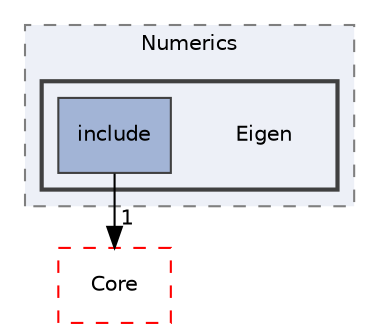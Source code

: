 digraph "Eigen"
{
 // LATEX_PDF_SIZE
  edge [fontname="Helvetica",fontsize="10",labelfontname="Helvetica",labelfontsize="10"];
  node [fontname="Helvetica",fontsize="10",shape=record];
  compound=true
  subgraph clusterdir_57605c80b6a7e87d0adba2f2655cc3cb {
    graph [ bgcolor="#edf0f7", pencolor="grey50", style="filled,dashed,", label="Numerics", fontname="Helvetica", fontsize="10", URL="dir_57605c80b6a7e87d0adba2f2655cc3cb.html"]
  subgraph clusterdir_53b58f3b5e617eebf9e94d7fd6298f10 {
    graph [ bgcolor="#edf0f7", pencolor="grey25", style="filled,bold,", label="", fontname="Helvetica", fontsize="10", URL="dir_53b58f3b5e617eebf9e94d7fd6298f10.html"]
    dir_53b58f3b5e617eebf9e94d7fd6298f10 [shape=plaintext, label="Eigen"];
  dir_fd462bbaac13cfa86244adaacb521f80 [shape=box, label="include", style="filled,", fillcolor="#a2b4d6", color="grey25", URL="dir_fd462bbaac13cfa86244adaacb521f80.html"];
  }
  }
  dir_cac7f9cecb9aa42a0bd05452dddd8a21 [shape=box, label="Core", style="dashed,", fillcolor="#edf0f7", color="red", URL="dir_cac7f9cecb9aa42a0bd05452dddd8a21.html"];
  dir_fd462bbaac13cfa86244adaacb521f80->dir_cac7f9cecb9aa42a0bd05452dddd8a21 [headlabel="1", labeldistance=1.5 headhref="dir_000150_000014.html"];
}
